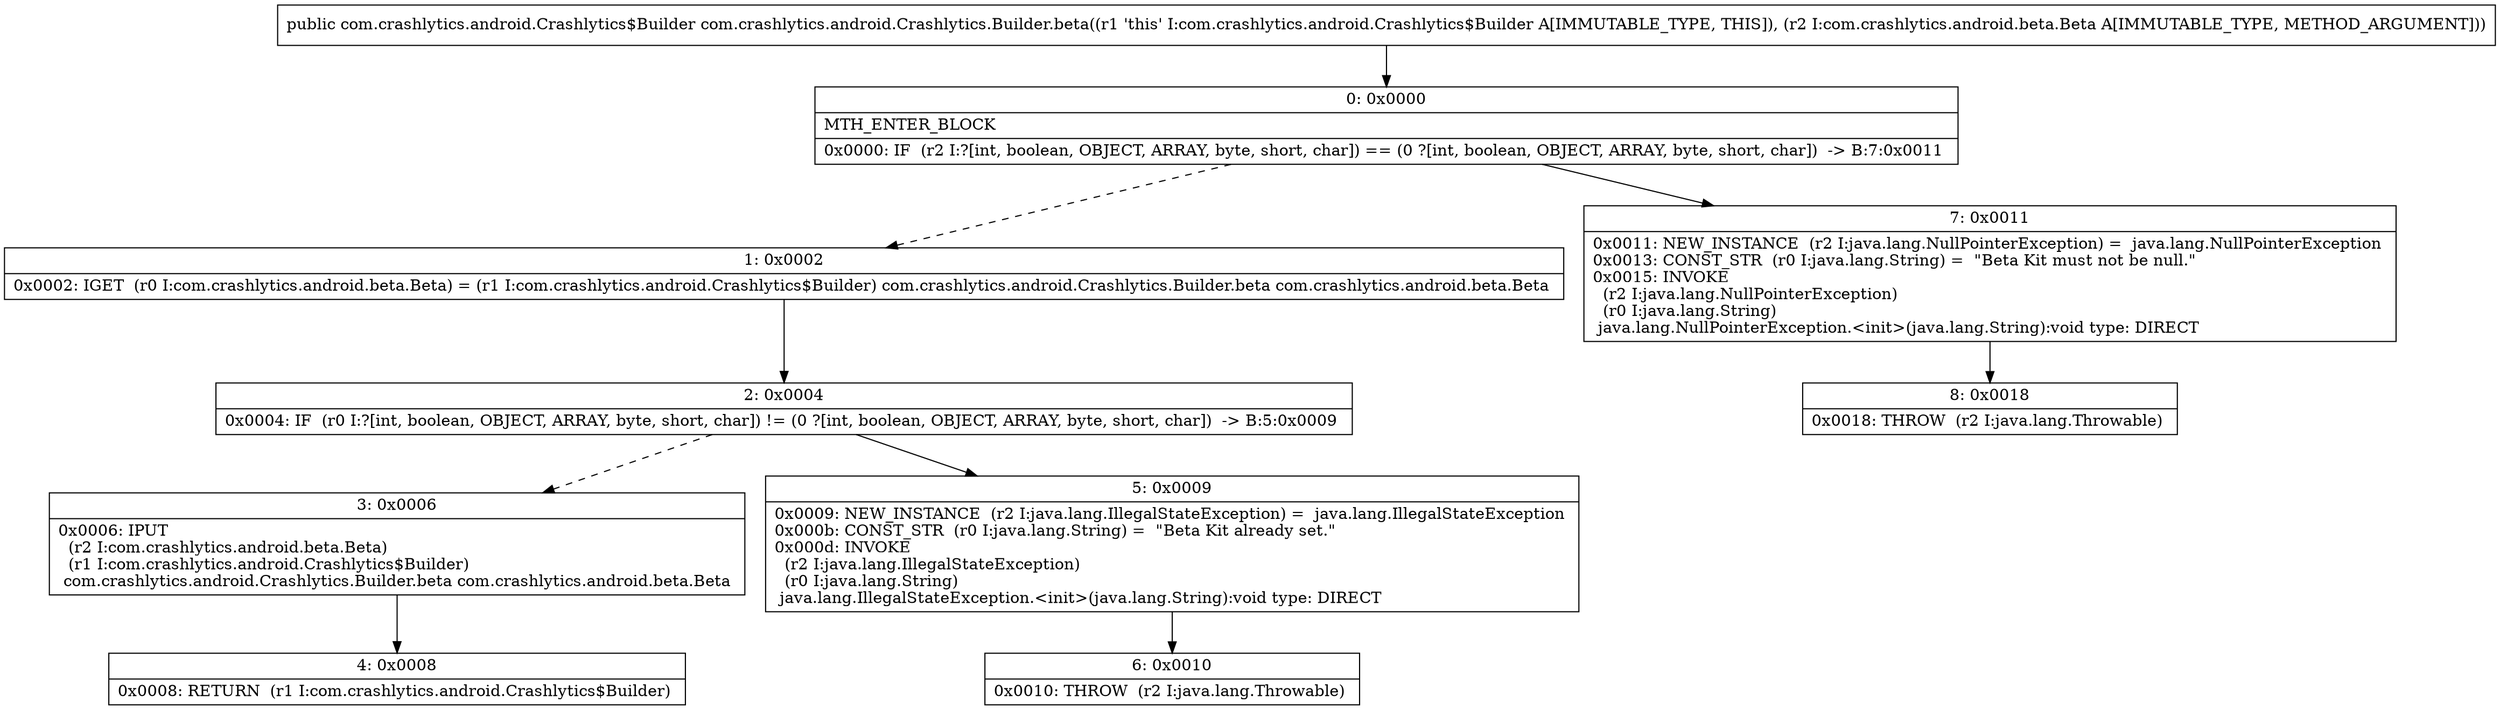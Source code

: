 digraph "CFG forcom.crashlytics.android.Crashlytics.Builder.beta(Lcom\/crashlytics\/android\/beta\/Beta;)Lcom\/crashlytics\/android\/Crashlytics$Builder;" {
Node_0 [shape=record,label="{0\:\ 0x0000|MTH_ENTER_BLOCK\l|0x0000: IF  (r2 I:?[int, boolean, OBJECT, ARRAY, byte, short, char]) == (0 ?[int, boolean, OBJECT, ARRAY, byte, short, char])  \-\> B:7:0x0011 \l}"];
Node_1 [shape=record,label="{1\:\ 0x0002|0x0002: IGET  (r0 I:com.crashlytics.android.beta.Beta) = (r1 I:com.crashlytics.android.Crashlytics$Builder) com.crashlytics.android.Crashlytics.Builder.beta com.crashlytics.android.beta.Beta \l}"];
Node_2 [shape=record,label="{2\:\ 0x0004|0x0004: IF  (r0 I:?[int, boolean, OBJECT, ARRAY, byte, short, char]) != (0 ?[int, boolean, OBJECT, ARRAY, byte, short, char])  \-\> B:5:0x0009 \l}"];
Node_3 [shape=record,label="{3\:\ 0x0006|0x0006: IPUT  \l  (r2 I:com.crashlytics.android.beta.Beta)\l  (r1 I:com.crashlytics.android.Crashlytics$Builder)\l com.crashlytics.android.Crashlytics.Builder.beta com.crashlytics.android.beta.Beta \l}"];
Node_4 [shape=record,label="{4\:\ 0x0008|0x0008: RETURN  (r1 I:com.crashlytics.android.Crashlytics$Builder) \l}"];
Node_5 [shape=record,label="{5\:\ 0x0009|0x0009: NEW_INSTANCE  (r2 I:java.lang.IllegalStateException) =  java.lang.IllegalStateException \l0x000b: CONST_STR  (r0 I:java.lang.String) =  \"Beta Kit already set.\" \l0x000d: INVOKE  \l  (r2 I:java.lang.IllegalStateException)\l  (r0 I:java.lang.String)\l java.lang.IllegalStateException.\<init\>(java.lang.String):void type: DIRECT \l}"];
Node_6 [shape=record,label="{6\:\ 0x0010|0x0010: THROW  (r2 I:java.lang.Throwable) \l}"];
Node_7 [shape=record,label="{7\:\ 0x0011|0x0011: NEW_INSTANCE  (r2 I:java.lang.NullPointerException) =  java.lang.NullPointerException \l0x0013: CONST_STR  (r0 I:java.lang.String) =  \"Beta Kit must not be null.\" \l0x0015: INVOKE  \l  (r2 I:java.lang.NullPointerException)\l  (r0 I:java.lang.String)\l java.lang.NullPointerException.\<init\>(java.lang.String):void type: DIRECT \l}"];
Node_8 [shape=record,label="{8\:\ 0x0018|0x0018: THROW  (r2 I:java.lang.Throwable) \l}"];
MethodNode[shape=record,label="{public com.crashlytics.android.Crashlytics$Builder com.crashlytics.android.Crashlytics.Builder.beta((r1 'this' I:com.crashlytics.android.Crashlytics$Builder A[IMMUTABLE_TYPE, THIS]), (r2 I:com.crashlytics.android.beta.Beta A[IMMUTABLE_TYPE, METHOD_ARGUMENT])) }"];
MethodNode -> Node_0;
Node_0 -> Node_1[style=dashed];
Node_0 -> Node_7;
Node_1 -> Node_2;
Node_2 -> Node_3[style=dashed];
Node_2 -> Node_5;
Node_3 -> Node_4;
Node_5 -> Node_6;
Node_7 -> Node_8;
}

